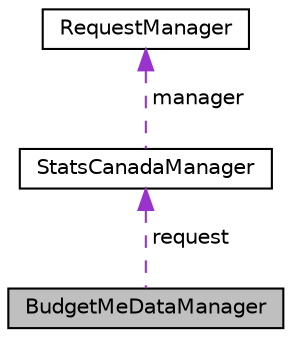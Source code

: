 digraph "BudgetMeDataManager"
{
 // LATEX_PDF_SIZE
  edge [fontname="Helvetica",fontsize="10",labelfontname="Helvetica",labelfontsize="10"];
  node [fontname="Helvetica",fontsize="10",shape=record];
  Node1 [label="BudgetMeDataManager",height=0.2,width=0.4,color="black", fillcolor="grey75", style="filled", fontcolor="black",tooltip="An object that will retrieve data specifically for BudgetMe."];
  Node2 -> Node1 [dir="back",color="darkorchid3",fontsize="10",style="dashed",label=" request" ,fontname="Helvetica"];
  Node2 [label="StatsCanadaManager",height=0.2,width=0.4,color="black", fillcolor="white", style="filled",URL="$classStatsCanadaManager.html",tooltip="An object that will retrieve data from Statisitcs Canada."];
  Node3 -> Node2 [dir="back",color="darkorchid3",fontsize="10",style="dashed",label=" manager" ,fontname="Helvetica"];
  Node3 [label="RequestManager",height=0.2,width=0.4,color="black", fillcolor="white", style="filled",URL="$classRequestManager.html",tooltip="Makes a request to an API."];
}
